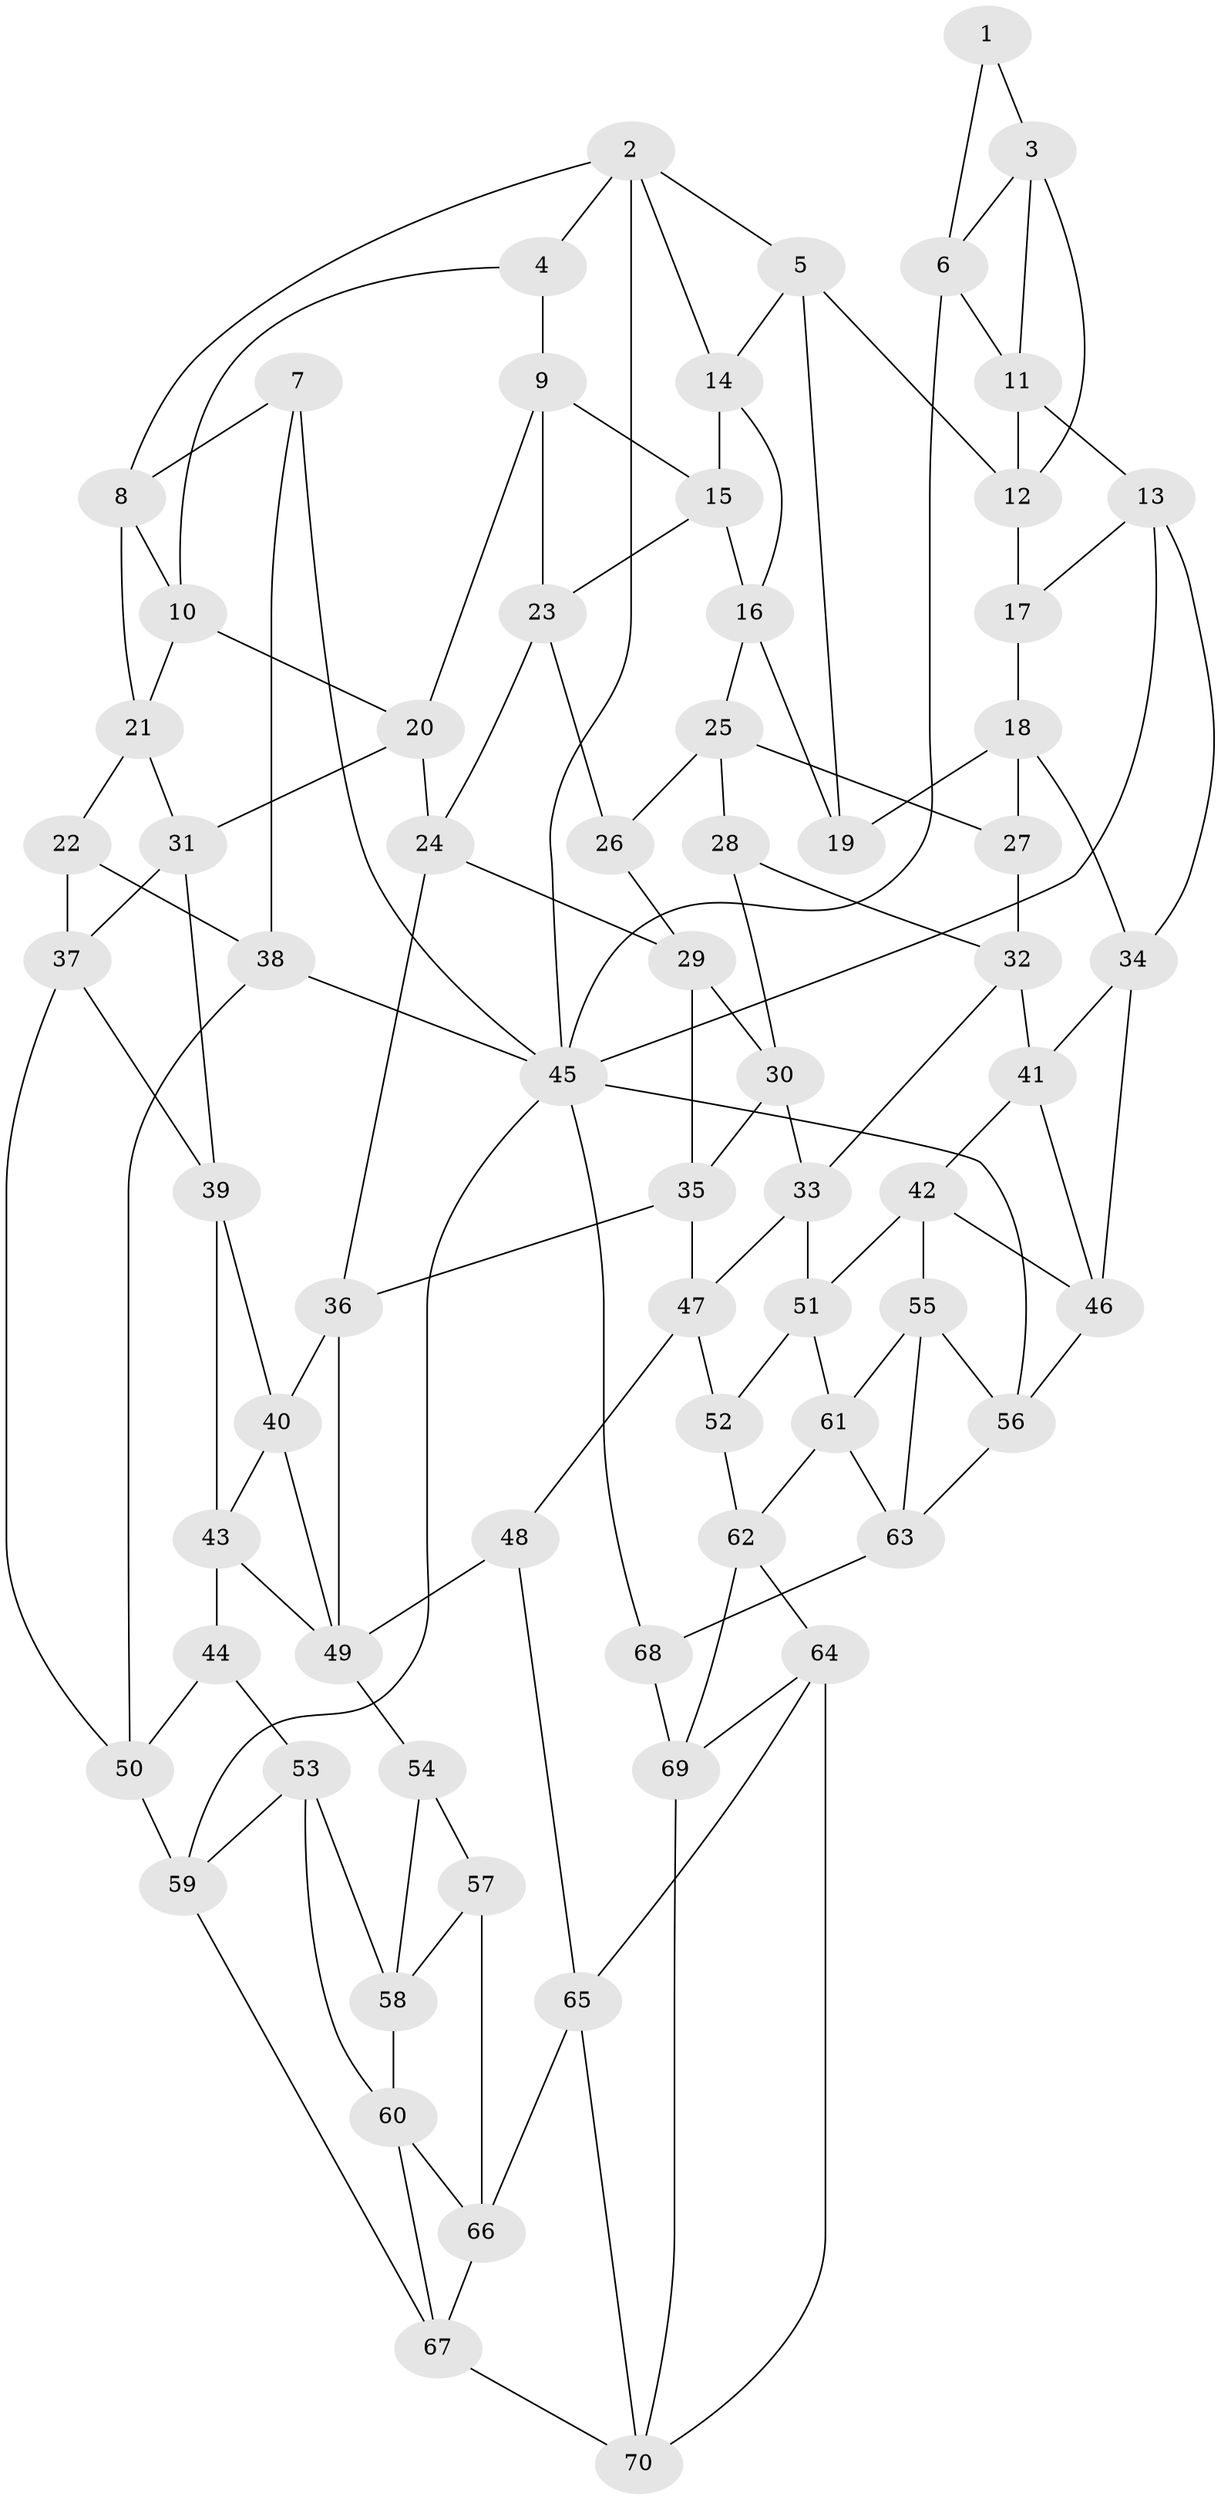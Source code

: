 // original degree distribution, {3: 0.014285714285714285, 6: 0.2, 4: 0.21428571428571427, 5: 0.5714285714285714}
// Generated by graph-tools (version 1.1) at 2025/50/03/09/25 03:50:59]
// undirected, 70 vertices, 135 edges
graph export_dot {
graph [start="1"]
  node [color=gray90,style=filled];
  1;
  2;
  3;
  4;
  5;
  6;
  7;
  8;
  9;
  10;
  11;
  12;
  13;
  14;
  15;
  16;
  17;
  18;
  19;
  20;
  21;
  22;
  23;
  24;
  25;
  26;
  27;
  28;
  29;
  30;
  31;
  32;
  33;
  34;
  35;
  36;
  37;
  38;
  39;
  40;
  41;
  42;
  43;
  44;
  45;
  46;
  47;
  48;
  49;
  50;
  51;
  52;
  53;
  54;
  55;
  56;
  57;
  58;
  59;
  60;
  61;
  62;
  63;
  64;
  65;
  66;
  67;
  68;
  69;
  70;
  1 -- 3 [weight=1.0];
  1 -- 6 [weight=1.0];
  2 -- 4 [weight=1.0];
  2 -- 5 [weight=1.0];
  2 -- 8 [weight=1.0];
  2 -- 14 [weight=1.0];
  2 -- 45 [weight=1.0];
  3 -- 6 [weight=1.0];
  3 -- 11 [weight=1.0];
  3 -- 12 [weight=1.0];
  4 -- 9 [weight=1.0];
  4 -- 10 [weight=1.0];
  5 -- 12 [weight=1.0];
  5 -- 14 [weight=1.0];
  5 -- 19 [weight=1.0];
  6 -- 11 [weight=1.0];
  6 -- 45 [weight=1.0];
  7 -- 8 [weight=1.0];
  7 -- 38 [weight=1.0];
  7 -- 45 [weight=1.0];
  8 -- 10 [weight=1.0];
  8 -- 21 [weight=1.0];
  9 -- 15 [weight=1.0];
  9 -- 20 [weight=1.0];
  9 -- 23 [weight=1.0];
  10 -- 20 [weight=1.0];
  10 -- 21 [weight=1.0];
  11 -- 12 [weight=1.0];
  11 -- 13 [weight=1.0];
  12 -- 17 [weight=1.0];
  13 -- 17 [weight=1.0];
  13 -- 34 [weight=1.0];
  13 -- 45 [weight=1.0];
  14 -- 15 [weight=1.0];
  14 -- 16 [weight=1.0];
  15 -- 16 [weight=1.0];
  15 -- 23 [weight=1.0];
  16 -- 19 [weight=1.0];
  16 -- 25 [weight=1.0];
  17 -- 18 [weight=1.0];
  18 -- 19 [weight=1.0];
  18 -- 27 [weight=1.0];
  18 -- 34 [weight=1.0];
  20 -- 24 [weight=1.0];
  20 -- 31 [weight=1.0];
  21 -- 22 [weight=1.0];
  21 -- 31 [weight=1.0];
  22 -- 37 [weight=1.0];
  22 -- 38 [weight=1.0];
  23 -- 24 [weight=1.0];
  23 -- 26 [weight=1.0];
  24 -- 29 [weight=1.0];
  24 -- 36 [weight=1.0];
  25 -- 26 [weight=1.0];
  25 -- 27 [weight=1.0];
  25 -- 28 [weight=1.0];
  26 -- 29 [weight=1.0];
  27 -- 32 [weight=1.0];
  28 -- 30 [weight=1.0];
  28 -- 32 [weight=1.0];
  29 -- 30 [weight=1.0];
  29 -- 35 [weight=1.0];
  30 -- 33 [weight=1.0];
  30 -- 35 [weight=1.0];
  31 -- 37 [weight=1.0];
  31 -- 39 [weight=1.0];
  32 -- 33 [weight=1.0];
  32 -- 41 [weight=1.0];
  33 -- 47 [weight=1.0];
  33 -- 51 [weight=1.0];
  34 -- 41 [weight=1.0];
  34 -- 46 [weight=1.0];
  35 -- 36 [weight=1.0];
  35 -- 47 [weight=1.0];
  36 -- 40 [weight=1.0];
  36 -- 49 [weight=1.0];
  37 -- 39 [weight=1.0];
  37 -- 50 [weight=1.0];
  38 -- 45 [weight=1.0];
  38 -- 50 [weight=1.0];
  39 -- 40 [weight=1.0];
  39 -- 43 [weight=1.0];
  40 -- 43 [weight=1.0];
  40 -- 49 [weight=1.0];
  41 -- 42 [weight=1.0];
  41 -- 46 [weight=1.0];
  42 -- 46 [weight=1.0];
  42 -- 51 [weight=1.0];
  42 -- 55 [weight=1.0];
  43 -- 44 [weight=1.0];
  43 -- 49 [weight=1.0];
  44 -- 50 [weight=2.0];
  44 -- 53 [weight=1.0];
  45 -- 56 [weight=1.0];
  45 -- 59 [weight=1.0];
  45 -- 68 [weight=1.0];
  46 -- 56 [weight=1.0];
  47 -- 48 [weight=1.0];
  47 -- 52 [weight=1.0];
  48 -- 49 [weight=1.0];
  48 -- 65 [weight=1.0];
  49 -- 54 [weight=2.0];
  50 -- 59 [weight=1.0];
  51 -- 52 [weight=1.0];
  51 -- 61 [weight=1.0];
  52 -- 62 [weight=1.0];
  53 -- 58 [weight=1.0];
  53 -- 59 [weight=1.0];
  53 -- 60 [weight=1.0];
  54 -- 57 [weight=1.0];
  54 -- 58 [weight=1.0];
  55 -- 56 [weight=1.0];
  55 -- 61 [weight=1.0];
  55 -- 63 [weight=1.0];
  56 -- 63 [weight=1.0];
  57 -- 58 [weight=1.0];
  57 -- 66 [weight=1.0];
  58 -- 60 [weight=1.0];
  59 -- 67 [weight=1.0];
  60 -- 66 [weight=1.0];
  60 -- 67 [weight=1.0];
  61 -- 62 [weight=1.0];
  61 -- 63 [weight=1.0];
  62 -- 64 [weight=1.0];
  62 -- 69 [weight=1.0];
  63 -- 68 [weight=1.0];
  64 -- 65 [weight=1.0];
  64 -- 69 [weight=1.0];
  64 -- 70 [weight=1.0];
  65 -- 66 [weight=1.0];
  65 -- 70 [weight=1.0];
  66 -- 67 [weight=1.0];
  67 -- 70 [weight=1.0];
  68 -- 69 [weight=1.0];
  69 -- 70 [weight=1.0];
}

